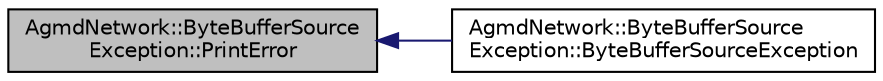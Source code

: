 digraph "AgmdNetwork::ByteBufferSourceException::PrintError"
{
  edge [fontname="Helvetica",fontsize="10",labelfontname="Helvetica",labelfontsize="10"];
  node [fontname="Helvetica",fontsize="10",shape=record];
  rankdir="LR";
  Node1 [label="AgmdNetwork::ByteBufferSource\lException::PrintError",height=0.2,width=0.4,color="black", fillcolor="grey75", style="filled" fontcolor="black"];
  Node1 -> Node2 [dir="back",color="midnightblue",fontsize="10",style="solid"];
  Node2 [label="AgmdNetwork::ByteBufferSource\lException::ByteBufferSourceException",height=0.2,width=0.4,color="black", fillcolor="white", style="filled",URL="$class_agmd_network_1_1_byte_buffer_source_exception.html#a9372cd9ff5a3e72ba4f786a74ff110e3"];
}
